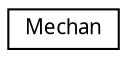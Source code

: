 digraph G
{
  edge [fontname="FreeSans.ttf",fontsize="10",labelfontname="FreeSans.ttf",labelfontsize="10"];
  node [fontname="FreeSans.ttf",fontsize="10",shape=record];
  rankdir=LR;
  Node1 [label="Mechan",height=0.2,width=0.4,color="black", fillcolor="white", style="filled",URL="$class_mechan.html"];
}
